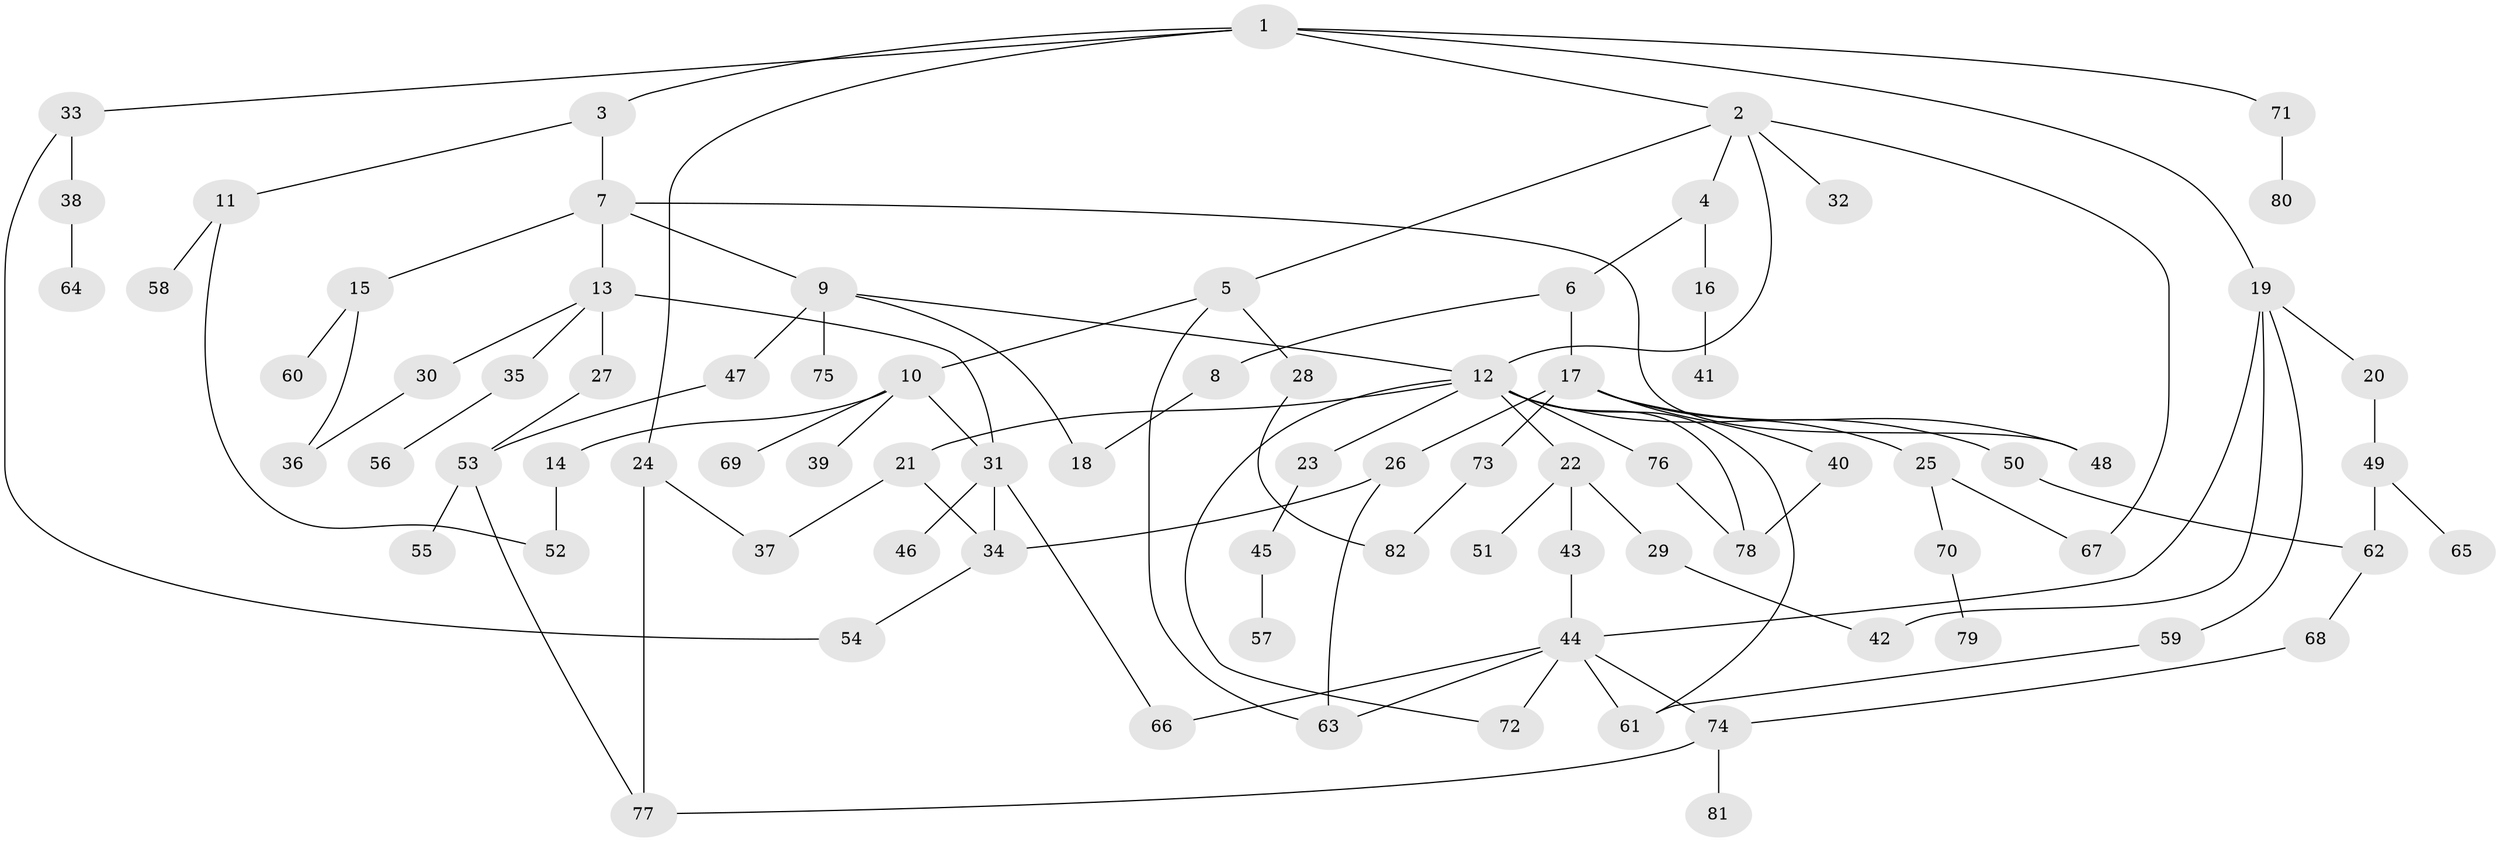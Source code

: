 // coarse degree distribution, {6: 0.03508771929824561, 3: 0.17543859649122806, 4: 0.07017543859649122, 5: 0.05263157894736842, 2: 0.38596491228070173, 10: 0.017543859649122806, 7: 0.03508771929824561, 11: 0.017543859649122806, 1: 0.21052631578947367}
// Generated by graph-tools (version 1.1) at 2025/16/03/04/25 18:16:58]
// undirected, 82 vertices, 108 edges
graph export_dot {
graph [start="1"]
  node [color=gray90,style=filled];
  1;
  2;
  3;
  4;
  5;
  6;
  7;
  8;
  9;
  10;
  11;
  12;
  13;
  14;
  15;
  16;
  17;
  18;
  19;
  20;
  21;
  22;
  23;
  24;
  25;
  26;
  27;
  28;
  29;
  30;
  31;
  32;
  33;
  34;
  35;
  36;
  37;
  38;
  39;
  40;
  41;
  42;
  43;
  44;
  45;
  46;
  47;
  48;
  49;
  50;
  51;
  52;
  53;
  54;
  55;
  56;
  57;
  58;
  59;
  60;
  61;
  62;
  63;
  64;
  65;
  66;
  67;
  68;
  69;
  70;
  71;
  72;
  73;
  74;
  75;
  76;
  77;
  78;
  79;
  80;
  81;
  82;
  1 -- 2;
  1 -- 3;
  1 -- 19;
  1 -- 24;
  1 -- 33;
  1 -- 71;
  2 -- 4;
  2 -- 5;
  2 -- 12;
  2 -- 32;
  2 -- 67;
  3 -- 7;
  3 -- 11;
  4 -- 6;
  4 -- 16;
  5 -- 10;
  5 -- 28;
  5 -- 63;
  6 -- 8;
  6 -- 17;
  7 -- 9;
  7 -- 13;
  7 -- 15;
  7 -- 48;
  8 -- 18;
  9 -- 47;
  9 -- 75;
  9 -- 12;
  9 -- 18;
  10 -- 14;
  10 -- 31;
  10 -- 39;
  10 -- 69;
  11 -- 52;
  11 -- 58;
  12 -- 21;
  12 -- 22;
  12 -- 23;
  12 -- 50;
  12 -- 72;
  12 -- 76;
  12 -- 61;
  12 -- 78;
  13 -- 27;
  13 -- 30;
  13 -- 35;
  13 -- 31;
  14 -- 52;
  15 -- 60;
  15 -- 36;
  16 -- 41;
  17 -- 25;
  17 -- 26;
  17 -- 40;
  17 -- 48;
  17 -- 73;
  19 -- 20;
  19 -- 44;
  19 -- 59;
  19 -- 42;
  20 -- 49;
  21 -- 34;
  21 -- 37;
  22 -- 29;
  22 -- 43;
  22 -- 51;
  23 -- 45;
  24 -- 37;
  24 -- 77;
  25 -- 70;
  25 -- 67;
  26 -- 63;
  26 -- 34;
  27 -- 53;
  28 -- 82;
  29 -- 42;
  30 -- 36;
  31 -- 34;
  31 -- 46;
  31 -- 66;
  33 -- 38;
  33 -- 54;
  34 -- 54;
  35 -- 56;
  38 -- 64;
  40 -- 78;
  43 -- 44;
  44 -- 61;
  44 -- 63;
  44 -- 66;
  44 -- 74;
  44 -- 72;
  45 -- 57;
  47 -- 53;
  49 -- 65;
  49 -- 62;
  50 -- 62;
  53 -- 55;
  53 -- 77;
  59 -- 61;
  62 -- 68;
  68 -- 74;
  70 -- 79;
  71 -- 80;
  73 -- 82;
  74 -- 77;
  74 -- 81;
  76 -- 78;
}
